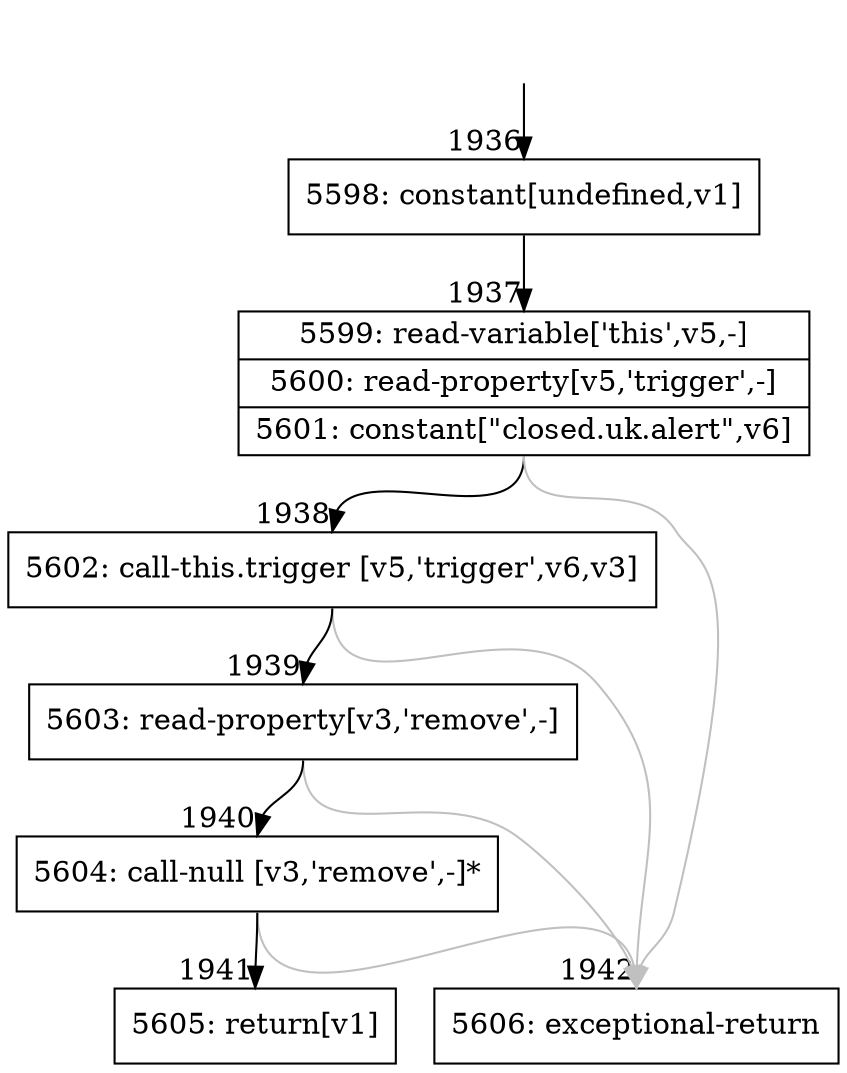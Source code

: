 digraph {
rankdir="TD"
BB_entry157[shape=none,label=""];
BB_entry157 -> BB1936 [tailport=s, headport=n, headlabel="    1936"]
BB1936 [shape=record label="{5598: constant[undefined,v1]}" ] 
BB1936 -> BB1937 [tailport=s, headport=n, headlabel="      1937"]
BB1937 [shape=record label="{5599: read-variable['this',v5,-]|5600: read-property[v5,'trigger',-]|5601: constant[\"closed.uk.alert\",v6]}" ] 
BB1937 -> BB1938 [tailport=s, headport=n, headlabel="      1938"]
BB1937 -> BB1942 [tailport=s, headport=n, color=gray, headlabel="      1942"]
BB1938 [shape=record label="{5602: call-this.trigger [v5,'trigger',v6,v3]}" ] 
BB1938 -> BB1939 [tailport=s, headport=n, headlabel="      1939"]
BB1938 -> BB1942 [tailport=s, headport=n, color=gray]
BB1939 [shape=record label="{5603: read-property[v3,'remove',-]}" ] 
BB1939 -> BB1940 [tailport=s, headport=n, headlabel="      1940"]
BB1939 -> BB1942 [tailport=s, headport=n, color=gray]
BB1940 [shape=record label="{5604: call-null [v3,'remove',-]*}" ] 
BB1940 -> BB1941 [tailport=s, headport=n, headlabel="      1941"]
BB1940 -> BB1942 [tailport=s, headport=n, color=gray]
BB1941 [shape=record label="{5605: return[v1]}" ] 
BB1942 [shape=record label="{5606: exceptional-return}" ] 
//#$~ 1481
}

